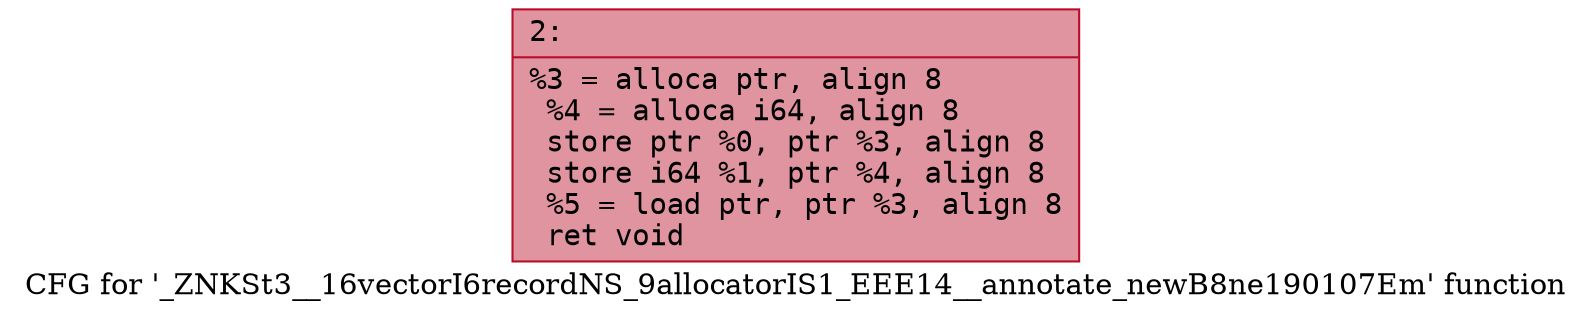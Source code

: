 digraph "CFG for '_ZNKSt3__16vectorI6recordNS_9allocatorIS1_EEE14__annotate_newB8ne190107Em' function" {
	label="CFG for '_ZNKSt3__16vectorI6recordNS_9allocatorIS1_EEE14__annotate_newB8ne190107Em' function";

	Node0x600001764140 [shape=record,color="#b70d28ff", style=filled, fillcolor="#b70d2870" fontname="Courier",label="{2:\l|  %3 = alloca ptr, align 8\l  %4 = alloca i64, align 8\l  store ptr %0, ptr %3, align 8\l  store i64 %1, ptr %4, align 8\l  %5 = load ptr, ptr %3, align 8\l  ret void\l}"];
}
